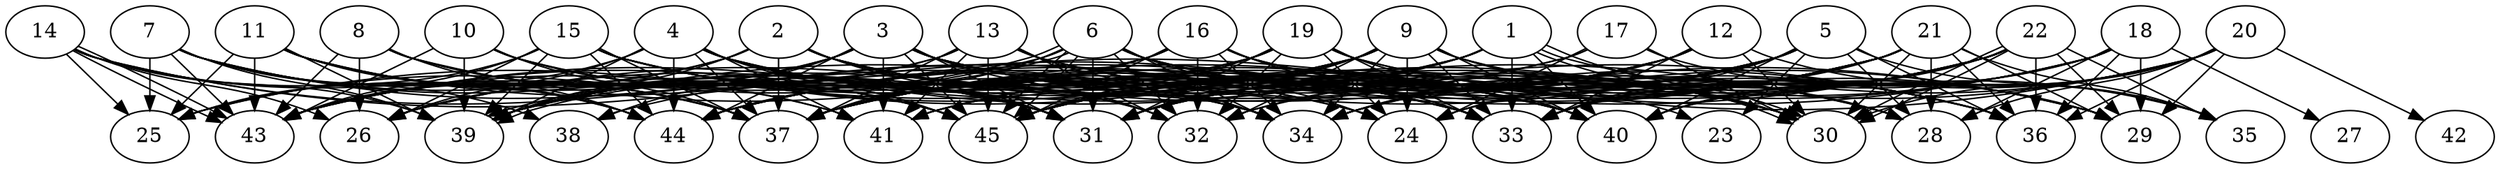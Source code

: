 // DAG automatically generated by daggen at Thu Oct  3 14:07:24 2019
// ./daggen --dot -n 45 --ccr 0.5 --fat 0.9 --regular 0.7 --density 0.9 --mindata 5242880 --maxdata 52428800 
digraph G {
  1 [size="101267456", alpha="0.08", expect_size="50633728"] 
  1 -> 30 [size ="50633728"]
  1 -> 30 [size ="50633728"]
  1 -> 31 [size ="50633728"]
  1 -> 33 [size ="50633728"]
  1 -> 35 [size ="50633728"]
  1 -> 37 [size ="50633728"]
  1 -> 39 [size ="50633728"]
  1 -> 40 [size ="50633728"]
  1 -> 41 [size ="50633728"]
  1 -> 43 [size ="50633728"]
  2 [size="96456704", alpha="0.14", expect_size="48228352"] 
  2 -> 25 [size ="48228352"]
  2 -> 30 [size ="48228352"]
  2 -> 31 [size ="48228352"]
  2 -> 32 [size ="48228352"]
  2 -> 33 [size ="48228352"]
  2 -> 37 [size ="48228352"]
  2 -> 39 [size ="48228352"]
  2 -> 40 [size ="48228352"]
  2 -> 43 [size ="48228352"]
  3 [size="22466560", alpha="0.07", expect_size="11233280"] 
  3 -> 26 [size ="11233280"]
  3 -> 29 [size ="11233280"]
  3 -> 30 [size ="11233280"]
  3 -> 31 [size ="11233280"]
  3 -> 32 [size ="11233280"]
  3 -> 33 [size ="11233280"]
  3 -> 36 [size ="11233280"]
  3 -> 38 [size ="11233280"]
  3 -> 39 [size ="11233280"]
  3 -> 40 [size ="11233280"]
  3 -> 41 [size ="11233280"]
  3 -> 43 [size ="11233280"]
  3 -> 44 [size ="11233280"]
  3 -> 45 [size ="11233280"]
  4 [size="41181184", alpha="0.14", expect_size="20590592"] 
  4 -> 26 [size ="20590592"]
  4 -> 31 [size ="20590592"]
  4 -> 32 [size ="20590592"]
  4 -> 33 [size ="20590592"]
  4 -> 36 [size ="20590592"]
  4 -> 37 [size ="20590592"]
  4 -> 39 [size ="20590592"]
  4 -> 40 [size ="20590592"]
  4 -> 41 [size ="20590592"]
  4 -> 43 [size ="20590592"]
  4 -> 44 [size ="20590592"]
  4 -> 45 [size ="20590592"]
  5 [size="97093632", alpha="0.04", expect_size="48546816"] 
  5 -> 23 [size ="48546816"]
  5 -> 24 [size ="48546816"]
  5 -> 28 [size ="48546816"]
  5 -> 31 [size ="48546816"]
  5 -> 33 [size ="48546816"]
  5 -> 34 [size ="48546816"]
  5 -> 35 [size ="48546816"]
  5 -> 36 [size ="48546816"]
  5 -> 37 [size ="48546816"]
  5 -> 39 [size ="48546816"]
  5 -> 40 [size ="48546816"]
  5 -> 44 [size ="48546816"]
  5 -> 45 [size ="48546816"]
  6 [size="88766464", alpha="0.15", expect_size="44383232"] 
  6 -> 24 [size ="44383232"]
  6 -> 25 [size ="44383232"]
  6 -> 28 [size ="44383232"]
  6 -> 31 [size ="44383232"]
  6 -> 32 [size ="44383232"]
  6 -> 34 [size ="44383232"]
  6 -> 36 [size ="44383232"]
  6 -> 37 [size ="44383232"]
  6 -> 39 [size ="44383232"]
  6 -> 39 [size ="44383232"]
  6 -> 40 [size ="44383232"]
  6 -> 45 [size ="44383232"]
  6 -> 45 [size ="44383232"]
  7 [size="63037440", alpha="0.10", expect_size="31518720"] 
  7 -> 25 [size ="31518720"]
  7 -> 31 [size ="31518720"]
  7 -> 34 [size ="31518720"]
  7 -> 37 [size ="31518720"]
  7 -> 38 [size ="31518720"]
  7 -> 39 [size ="31518720"]
  7 -> 43 [size ="31518720"]
  7 -> 44 [size ="31518720"]
  7 -> 45 [size ="31518720"]
  8 [size="64296960", alpha="0.02", expect_size="32148480"] 
  8 -> 26 [size ="32148480"]
  8 -> 31 [size ="32148480"]
  8 -> 40 [size ="32148480"]
  8 -> 41 [size ="32148480"]
  8 -> 43 [size ="32148480"]
  8 -> 44 [size ="32148480"]
  8 -> 45 [size ="32148480"]
  9 [size="48936960", alpha="0.11", expect_size="24468480"] 
  9 -> 24 [size ="24468480"]
  9 -> 26 [size ="24468480"]
  9 -> 28 [size ="24468480"]
  9 -> 29 [size ="24468480"]
  9 -> 30 [size ="24468480"]
  9 -> 31 [size ="24468480"]
  9 -> 32 [size ="24468480"]
  9 -> 33 [size ="24468480"]
  9 -> 34 [size ="24468480"]
  9 -> 39 [size ="24468480"]
  9 -> 40 [size ="24468480"]
  9 -> 43 [size ="24468480"]
  9 -> 45 [size ="24468480"]
  10 [size="35604480", alpha="0.12", expect_size="17802240"] 
  10 -> 31 [size ="17802240"]
  10 -> 34 [size ="17802240"]
  10 -> 37 [size ="17802240"]
  10 -> 39 [size ="17802240"]
  10 -> 43 [size ="17802240"]
  10 -> 45 [size ="17802240"]
  11 [size="65099776", alpha="0.19", expect_size="32549888"] 
  11 -> 25 [size ="32549888"]
  11 -> 31 [size ="32549888"]
  11 -> 34 [size ="32549888"]
  11 -> 37 [size ="32549888"]
  11 -> 39 [size ="32549888"]
  11 -> 41 [size ="32549888"]
  11 -> 43 [size ="32549888"]
  11 -> 44 [size ="32549888"]
  11 -> 45 [size ="32549888"]
  12 [size="102037504", alpha="0.07", expect_size="51018752"] 
  12 -> 30 [size ="51018752"]
  12 -> 31 [size ="51018752"]
  12 -> 32 [size ="51018752"]
  12 -> 33 [size ="51018752"]
  12 -> 34 [size ="51018752"]
  12 -> 35 [size ="51018752"]
  12 -> 37 [size ="51018752"]
  12 -> 41 [size ="51018752"]
  12 -> 45 [size ="51018752"]
  13 [size="74477568", alpha="0.12", expect_size="37238784"] 
  13 -> 28 [size ="37238784"]
  13 -> 29 [size ="37238784"]
  13 -> 32 [size ="37238784"]
  13 -> 34 [size ="37238784"]
  13 -> 37 [size ="37238784"]
  13 -> 39 [size ="37238784"]
  13 -> 41 [size ="37238784"]
  13 -> 43 [size ="37238784"]
  13 -> 45 [size ="37238784"]
  14 [size="13842432", alpha="0.02", expect_size="6921216"] 
  14 -> 24 [size ="6921216"]
  14 -> 25 [size ="6921216"]
  14 -> 26 [size ="6921216"]
  14 -> 33 [size ="6921216"]
  14 -> 37 [size ="6921216"]
  14 -> 39 [size ="6921216"]
  14 -> 43 [size ="6921216"]
  14 -> 43 [size ="6921216"]
  14 -> 44 [size ="6921216"]
  15 [size="77803520", alpha="0.13", expect_size="38901760"] 
  15 -> 24 [size ="38901760"]
  15 -> 25 [size ="38901760"]
  15 -> 26 [size ="38901760"]
  15 -> 28 [size ="38901760"]
  15 -> 30 [size ="38901760"]
  15 -> 33 [size ="38901760"]
  15 -> 34 [size ="38901760"]
  15 -> 37 [size ="38901760"]
  15 -> 39 [size ="38901760"]
  15 -> 43 [size ="38901760"]
  15 -> 44 [size ="38901760"]
  16 [size="97585152", alpha="0.07", expect_size="48792576"] 
  16 -> 23 [size ="48792576"]
  16 -> 30 [size ="48792576"]
  16 -> 32 [size ="48792576"]
  16 -> 33 [size ="48792576"]
  16 -> 34 [size ="48792576"]
  16 -> 36 [size ="48792576"]
  16 -> 37 [size ="48792576"]
  16 -> 39 [size ="48792576"]
  16 -> 43 [size ="48792576"]
  16 -> 44 [size ="48792576"]
  16 -> 45 [size ="48792576"]
  17 [size="76349440", alpha="0.11", expect_size="38174720"] 
  17 -> 24 [size ="38174720"]
  17 -> 26 [size ="38174720"]
  17 -> 29 [size ="38174720"]
  17 -> 30 [size ="38174720"]
  17 -> 37 [size ="38174720"]
  18 [size="30431232", alpha="0.19", expect_size="15215616"] 
  18 -> 24 [size ="15215616"]
  18 -> 27 [size ="15215616"]
  18 -> 28 [size ="15215616"]
  18 -> 29 [size ="15215616"]
  18 -> 31 [size ="15215616"]
  18 -> 33 [size ="15215616"]
  18 -> 36 [size ="15215616"]
  18 -> 37 [size ="15215616"]
  18 -> 40 [size ="15215616"]
  18 -> 45 [size ="15215616"]
  19 [size="40359936", alpha="0.00", expect_size="20179968"] 
  19 -> 24 [size ="20179968"]
  19 -> 25 [size ="20179968"]
  19 -> 29 [size ="20179968"]
  19 -> 31 [size ="20179968"]
  19 -> 32 [size ="20179968"]
  19 -> 33 [size ="20179968"]
  19 -> 36 [size ="20179968"]
  19 -> 37 [size ="20179968"]
  19 -> 40 [size ="20179968"]
  19 -> 44 [size ="20179968"]
  19 -> 45 [size ="20179968"]
  20 [size="92063744", alpha="0.00", expect_size="46031872"] 
  20 -> 28 [size ="46031872"]
  20 -> 29 [size ="46031872"]
  20 -> 30 [size ="46031872"]
  20 -> 31 [size ="46031872"]
  20 -> 33 [size ="46031872"]
  20 -> 34 [size ="46031872"]
  20 -> 36 [size ="46031872"]
  20 -> 40 [size ="46031872"]
  20 -> 42 [size ="46031872"]
  20 -> 44 [size ="46031872"]
  21 [size="55320576", alpha="0.19", expect_size="27660288"] 
  21 -> 28 [size ="27660288"]
  21 -> 29 [size ="27660288"]
  21 -> 30 [size ="27660288"]
  21 -> 33 [size ="27660288"]
  21 -> 34 [size ="27660288"]
  21 -> 35 [size ="27660288"]
  21 -> 36 [size ="27660288"]
  21 -> 37 [size ="27660288"]
  21 -> 38 [size ="27660288"]
  21 -> 41 [size ="27660288"]
  21 -> 44 [size ="27660288"]
  21 -> 45 [size ="27660288"]
  22 [size="50268160", alpha="0.17", expect_size="25134080"] 
  22 -> 29 [size ="25134080"]
  22 -> 30 [size ="25134080"]
  22 -> 30 [size ="25134080"]
  22 -> 31 [size ="25134080"]
  22 -> 32 [size ="25134080"]
  22 -> 33 [size ="25134080"]
  22 -> 34 [size ="25134080"]
  22 -> 35 [size ="25134080"]
  22 -> 36 [size ="25134080"]
  22 -> 40 [size ="25134080"]
  22 -> 41 [size ="25134080"]
  22 -> 44 [size ="25134080"]
  22 -> 45 [size ="25134080"]
  23 [size="81985536", alpha="0.17", expect_size="40992768"] 
  24 [size="44224512", alpha="0.03", expect_size="22112256"] 
  25 [size="54747136", alpha="0.08", expect_size="27373568"] 
  26 [size="22847488", alpha="0.09", expect_size="11423744"] 
  27 [size="54835200", alpha="0.02", expect_size="27417600"] 
  28 [size="13455360", alpha="0.06", expect_size="6727680"] 
  29 [size="101146624", alpha="0.18", expect_size="50573312"] 
  30 [size="101812224", alpha="0.15", expect_size="50906112"] 
  31 [size="102199296", alpha="0.04", expect_size="51099648"] 
  32 [size="98717696", alpha="0.13", expect_size="49358848"] 
  33 [size="82968576", alpha="0.14", expect_size="41484288"] 
  34 [size="66934784", alpha="0.17", expect_size="33467392"] 
  35 [size="81311744", alpha="0.14", expect_size="40655872"] 
  36 [size="23963648", alpha="0.09", expect_size="11981824"] 
  37 [size="67543040", alpha="0.19", expect_size="33771520"] 
  38 [size="75859968", alpha="0.12", expect_size="37929984"] 
  39 [size="102723584", alpha="0.12", expect_size="51361792"] 
  40 [size="92217344", alpha="0.09", expect_size="46108672"] 
  41 [size="69457920", alpha="0.16", expect_size="34728960"] 
  42 [size="89061376", alpha="0.11", expect_size="44530688"] 
  43 [size="53837824", alpha="0.01", expect_size="26918912"] 
  44 [size="27779072", alpha="0.19", expect_size="13889536"] 
  45 [size="14241792", alpha="0.06", expect_size="7120896"] 
}
